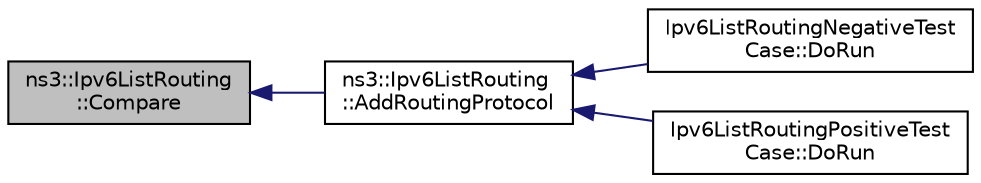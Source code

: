 digraph "ns3::Ipv6ListRouting::Compare"
{
  edge [fontname="Helvetica",fontsize="10",labelfontname="Helvetica",labelfontsize="10"];
  node [fontname="Helvetica",fontsize="10",shape=record];
  rankdir="LR";
  Node1 [label="ns3::Ipv6ListRouting\l::Compare",height=0.2,width=0.4,color="black", fillcolor="grey75", style="filled", fontcolor="black"];
  Node1 -> Node2 [dir="back",color="midnightblue",fontsize="10",style="solid"];
  Node2 [label="ns3::Ipv6ListRouting\l::AddRoutingProtocol",height=0.2,width=0.4,color="black", fillcolor="white", style="filled",URL="$d1/dc7/classns3_1_1Ipv6ListRouting.html#af2f9faf061ec907349d7287475fe73bc",tooltip="Register a new routing protocol to be used in this IPv4 stack. "];
  Node2 -> Node3 [dir="back",color="midnightblue",fontsize="10",style="solid"];
  Node3 [label="Ipv6ListRoutingNegativeTest\lCase::DoRun",height=0.2,width=0.4,color="black", fillcolor="white", style="filled",URL="$d2/d78/classIpv6ListRoutingNegativeTestCase.html#a85331aa5a708914cbe177f8c846897c6",tooltip="Implementation to actually run this TestCase. "];
  Node2 -> Node4 [dir="back",color="midnightblue",fontsize="10",style="solid"];
  Node4 [label="Ipv6ListRoutingPositiveTest\lCase::DoRun",height=0.2,width=0.4,color="black", fillcolor="white", style="filled",URL="$dd/d0b/classIpv6ListRoutingPositiveTestCase.html#a146815e516bd42a6ba2a38ad5d12b686",tooltip="Implementation to actually run this TestCase. "];
}
